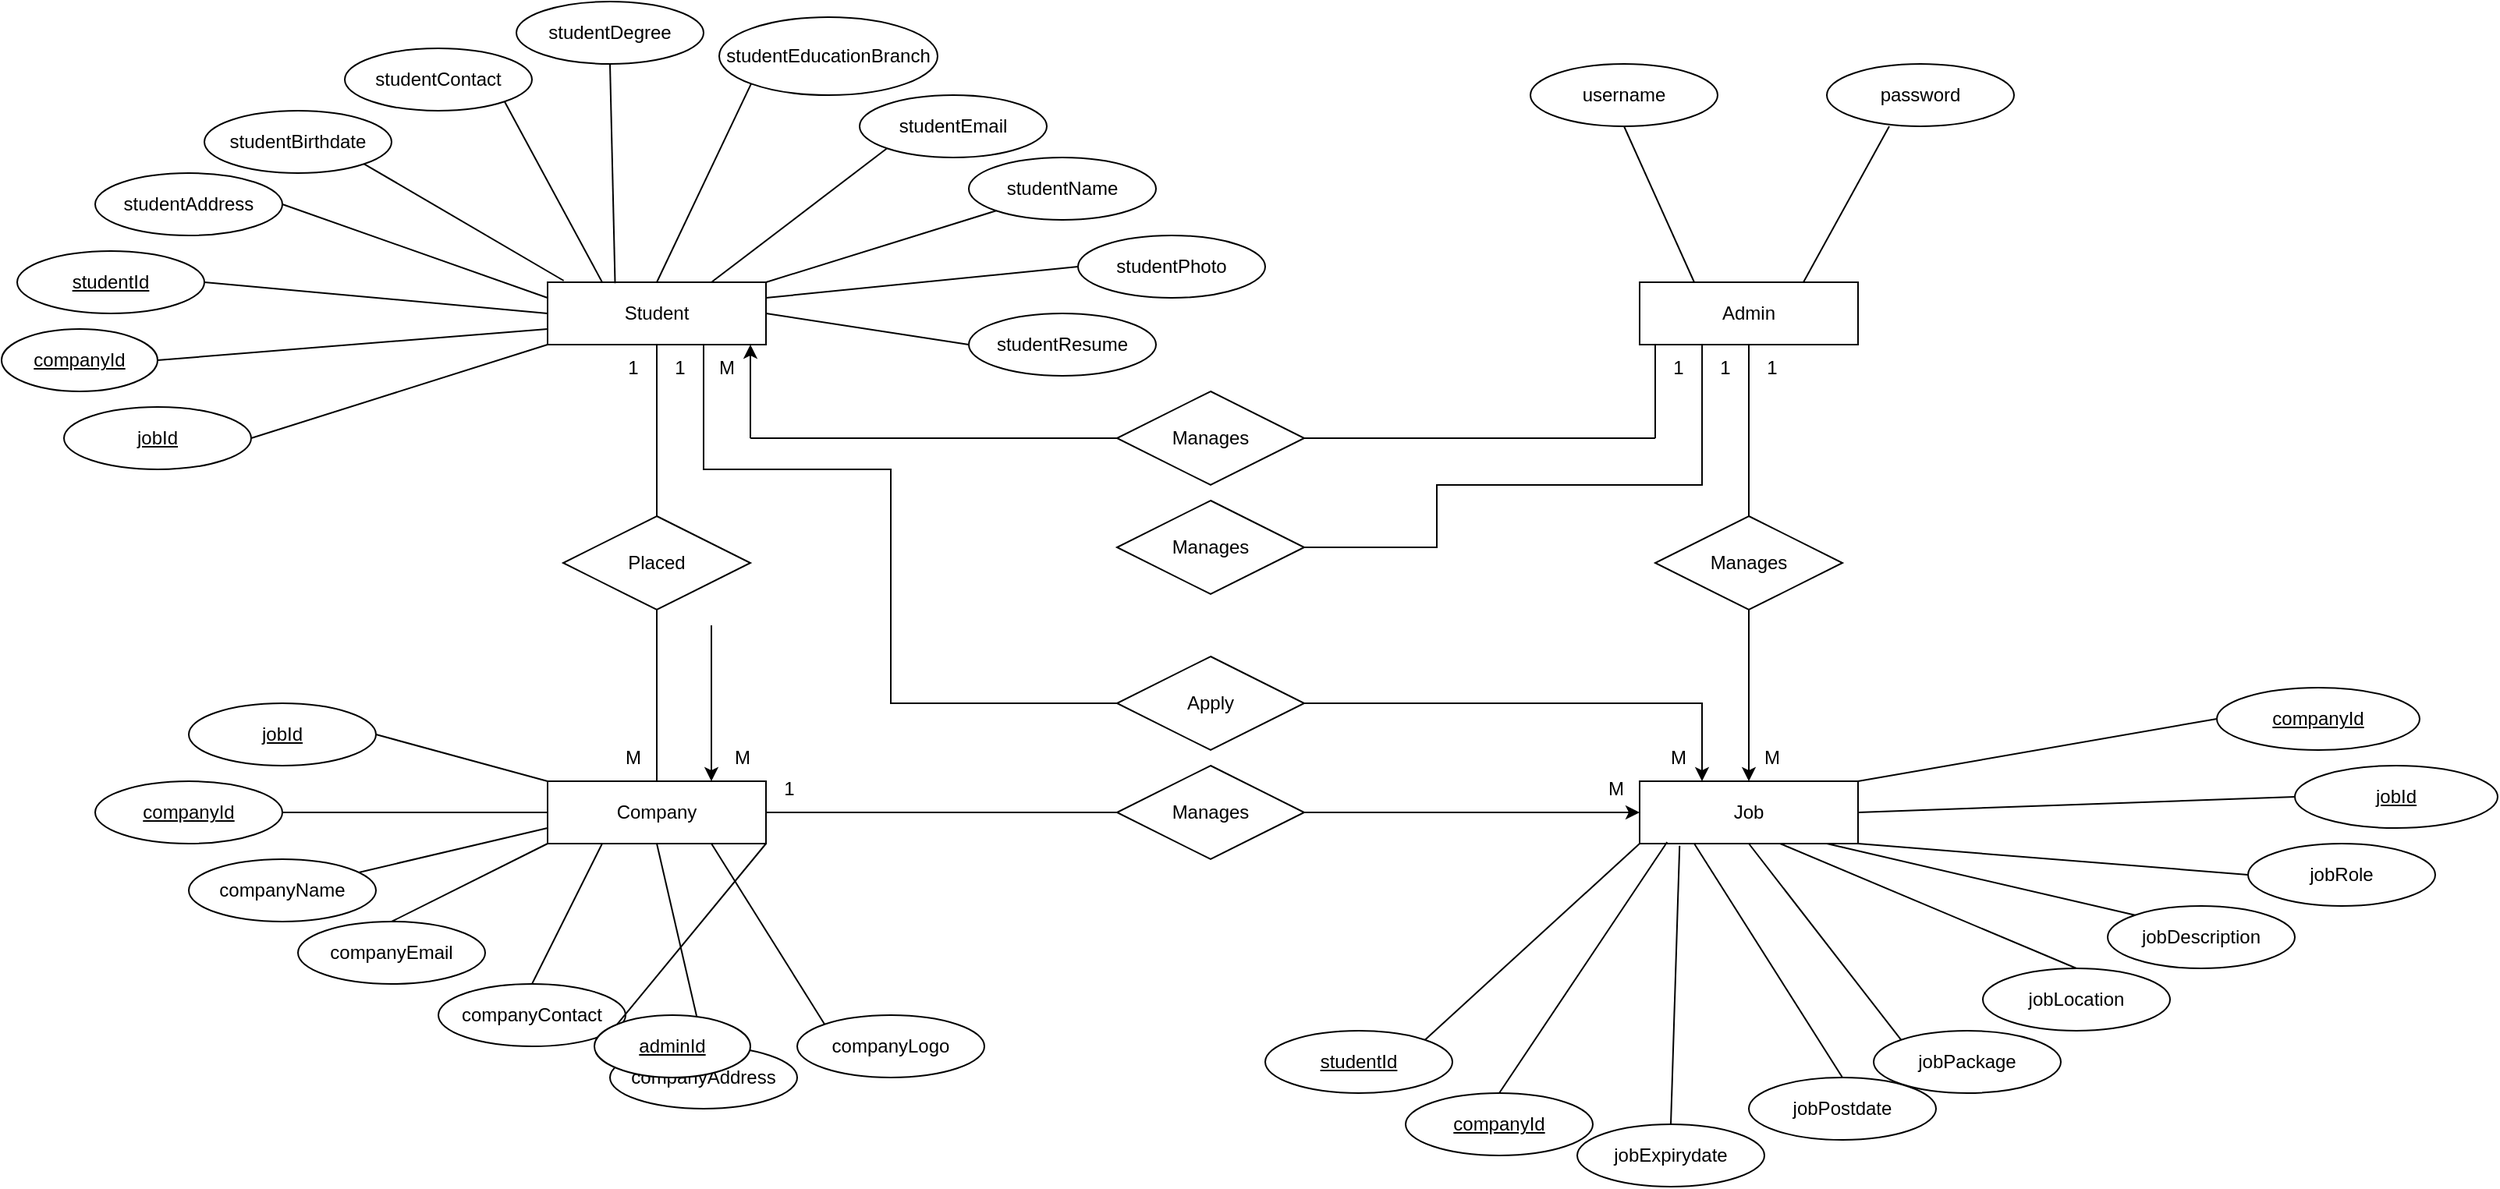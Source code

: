 <mxfile version="18.1.3" type="github">
  <diagram id="R2lEEEUBdFMjLlhIrx00" name="Page-1">
    <mxGraphModel dx="1228" dy="740" grid="1" gridSize="10" guides="1" tooltips="1" connect="1" arrows="1" fold="1" page="1" pageScale="1" pageWidth="850" pageHeight="1100" math="0" shadow="0" extFonts="Permanent Marker^https://fonts.googleapis.com/css?family=Permanent+Marker">
      <root>
        <mxCell id="0" />
        <mxCell id="1" parent="0" />
        <mxCell id="Cz0Fd0L8Cuyesp5xmP6k-1" value="Student" style="rounded=0;whiteSpace=wrap;html=1;" parent="1" vertex="1">
          <mxGeometry x="60" y="200" width="140" height="40" as="geometry" />
        </mxCell>
        <mxCell id="Cz0Fd0L8Cuyesp5xmP6k-5" value="studentName" style="ellipse;whiteSpace=wrap;html=1;" parent="1" vertex="1">
          <mxGeometry x="330" y="120" width="120" height="40" as="geometry" />
        </mxCell>
        <mxCell id="Cz0Fd0L8Cuyesp5xmP6k-6" value="studentEmail" style="ellipse;whiteSpace=wrap;html=1;" parent="1" vertex="1">
          <mxGeometry x="260" y="80" width="120" height="40" as="geometry" />
        </mxCell>
        <mxCell id="Cz0Fd0L8Cuyesp5xmP6k-7" value="studentEducationBranch" style="ellipse;whiteSpace=wrap;html=1;" parent="1" vertex="1">
          <mxGeometry x="170" y="30" width="140" height="50" as="geometry" />
        </mxCell>
        <mxCell id="Cz0Fd0L8Cuyesp5xmP6k-8" value="studentDegree" style="ellipse;whiteSpace=wrap;html=1;" parent="1" vertex="1">
          <mxGeometry x="40" y="20" width="120" height="40" as="geometry" />
        </mxCell>
        <mxCell id="Cz0Fd0L8Cuyesp5xmP6k-9" value="studentContact" style="ellipse;whiteSpace=wrap;html=1;" parent="1" vertex="1">
          <mxGeometry x="-70" y="50" width="120" height="40" as="geometry" />
        </mxCell>
        <mxCell id="Cz0Fd0L8Cuyesp5xmP6k-10" value="studentBirthdate" style="ellipse;whiteSpace=wrap;html=1;" parent="1" vertex="1">
          <mxGeometry x="-160" y="90" width="120" height="40" as="geometry" />
        </mxCell>
        <mxCell id="Cz0Fd0L8Cuyesp5xmP6k-11" value="studentAddress" style="ellipse;whiteSpace=wrap;html=1;" parent="1" vertex="1">
          <mxGeometry x="-230" y="130" width="120" height="40" as="geometry" />
        </mxCell>
        <mxCell id="Cz0Fd0L8Cuyesp5xmP6k-13" value="" style="endArrow=none;html=1;rounded=0;entryX=0.5;entryY=1;entryDx=0;entryDy=0;exitX=0.309;exitY=0.015;exitDx=0;exitDy=0;exitPerimeter=0;" parent="1" source="Cz0Fd0L8Cuyesp5xmP6k-1" target="Cz0Fd0L8Cuyesp5xmP6k-8" edge="1">
          <mxGeometry width="50" height="50" relative="1" as="geometry">
            <mxPoint x="190" y="170" as="sourcePoint" />
            <mxPoint x="240" y="120" as="targetPoint" />
          </mxGeometry>
        </mxCell>
        <mxCell id="Cz0Fd0L8Cuyesp5xmP6k-14" value="" style="endArrow=none;html=1;rounded=0;entryX=0;entryY=1;entryDx=0;entryDy=0;exitX=0.5;exitY=0;exitDx=0;exitDy=0;" parent="1" source="Cz0Fd0L8Cuyesp5xmP6k-1" target="Cz0Fd0L8Cuyesp5xmP6k-7" edge="1">
          <mxGeometry width="50" height="50" relative="1" as="geometry">
            <mxPoint x="200" y="180" as="sourcePoint" />
            <mxPoint x="220" y="130" as="targetPoint" />
          </mxGeometry>
        </mxCell>
        <mxCell id="Cz0Fd0L8Cuyesp5xmP6k-15" value="" style="endArrow=none;html=1;rounded=0;entryX=0;entryY=1;entryDx=0;entryDy=0;exitX=0.75;exitY=0;exitDx=0;exitDy=0;" parent="1" source="Cz0Fd0L8Cuyesp5xmP6k-1" target="Cz0Fd0L8Cuyesp5xmP6k-6" edge="1">
          <mxGeometry width="50" height="50" relative="1" as="geometry">
            <mxPoint x="210" y="190" as="sourcePoint" />
            <mxPoint x="260" y="140" as="targetPoint" />
          </mxGeometry>
        </mxCell>
        <mxCell id="Cz0Fd0L8Cuyesp5xmP6k-16" value="" style="endArrow=none;html=1;rounded=0;entryX=1;entryY=0.5;entryDx=0;entryDy=0;exitX=0;exitY=0.75;exitDx=0;exitDy=0;" parent="1" source="Cz0Fd0L8Cuyesp5xmP6k-1" edge="1">
          <mxGeometry width="50" height="50" relative="1" as="geometry">
            <mxPoint x="220" y="200" as="sourcePoint" />
            <mxPoint x="-190" y="250" as="targetPoint" />
          </mxGeometry>
        </mxCell>
        <mxCell id="Cz0Fd0L8Cuyesp5xmP6k-18" value="" style="endArrow=none;html=1;rounded=0;entryX=1;entryY=0.5;entryDx=0;entryDy=0;exitX=0;exitY=0.5;exitDx=0;exitDy=0;" parent="1" source="Cz0Fd0L8Cuyesp5xmP6k-1" edge="1">
          <mxGeometry width="50" height="50" relative="1" as="geometry">
            <mxPoint x="240" y="220" as="sourcePoint" />
            <mxPoint x="-160" y="200" as="targetPoint" />
          </mxGeometry>
        </mxCell>
        <mxCell id="Cz0Fd0L8Cuyesp5xmP6k-19" value="" style="endArrow=none;html=1;rounded=0;entryX=0;entryY=1;entryDx=0;entryDy=0;exitX=1;exitY=0;exitDx=0;exitDy=0;exitPerimeter=0;" parent="1" source="Cz0Fd0L8Cuyesp5xmP6k-1" target="Cz0Fd0L8Cuyesp5xmP6k-5" edge="1">
          <mxGeometry width="50" height="50" relative="1" as="geometry">
            <mxPoint x="250" y="230" as="sourcePoint" />
            <mxPoint x="300" y="180" as="targetPoint" />
          </mxGeometry>
        </mxCell>
        <mxCell id="Cz0Fd0L8Cuyesp5xmP6k-20" value="" style="endArrow=none;html=1;rounded=0;entryX=1;entryY=0.5;entryDx=0;entryDy=0;exitX=0;exitY=0.25;exitDx=0;exitDy=0;" parent="1" source="Cz0Fd0L8Cuyesp5xmP6k-1" target="Cz0Fd0L8Cuyesp5xmP6k-11" edge="1">
          <mxGeometry width="50" height="50" relative="1" as="geometry">
            <mxPoint x="260" y="240" as="sourcePoint" />
            <mxPoint x="310" y="190" as="targetPoint" />
          </mxGeometry>
        </mxCell>
        <mxCell id="Cz0Fd0L8Cuyesp5xmP6k-21" value="" style="endArrow=none;html=1;rounded=0;entryX=1;entryY=1;entryDx=0;entryDy=0;exitX=0.074;exitY=-0.025;exitDx=0;exitDy=0;exitPerimeter=0;" parent="1" source="Cz0Fd0L8Cuyesp5xmP6k-1" target="Cz0Fd0L8Cuyesp5xmP6k-10" edge="1">
          <mxGeometry width="50" height="50" relative="1" as="geometry">
            <mxPoint x="270" y="250" as="sourcePoint" />
            <mxPoint x="320" y="200" as="targetPoint" />
          </mxGeometry>
        </mxCell>
        <mxCell id="Cz0Fd0L8Cuyesp5xmP6k-22" value="" style="endArrow=none;html=1;rounded=0;entryX=1;entryY=1;entryDx=0;entryDy=0;exitX=0.25;exitY=0;exitDx=0;exitDy=0;" parent="1" source="Cz0Fd0L8Cuyesp5xmP6k-1" target="Cz0Fd0L8Cuyesp5xmP6k-9" edge="1">
          <mxGeometry width="50" height="50" relative="1" as="geometry">
            <mxPoint x="280" y="260" as="sourcePoint" />
            <mxPoint x="330" y="210" as="targetPoint" />
          </mxGeometry>
        </mxCell>
        <mxCell id="Cz0Fd0L8Cuyesp5xmP6k-23" value="studentId" style="ellipse;whiteSpace=wrap;html=1;align=center;fontStyle=4;" parent="1" vertex="1">
          <mxGeometry x="-280" y="180" width="120" height="40" as="geometry" />
        </mxCell>
        <mxCell id="Cz0Fd0L8Cuyesp5xmP6k-24" value="studentResume" style="ellipse;whiteSpace=wrap;html=1;" parent="1" vertex="1">
          <mxGeometry x="330" y="220" width="120" height="40" as="geometry" />
        </mxCell>
        <mxCell id="Cz0Fd0L8Cuyesp5xmP6k-25" value="studentPhoto" style="ellipse;whiteSpace=wrap;html=1;" parent="1" vertex="1">
          <mxGeometry x="400" y="170" width="120" height="40" as="geometry" />
        </mxCell>
        <mxCell id="Cz0Fd0L8Cuyesp5xmP6k-26" value="" style="endArrow=none;html=1;rounded=0;exitX=1;exitY=0.5;exitDx=0;exitDy=0;entryX=0;entryY=0.5;entryDx=0;entryDy=0;" parent="1" source="Cz0Fd0L8Cuyesp5xmP6k-1" target="Cz0Fd0L8Cuyesp5xmP6k-24" edge="1">
          <mxGeometry width="50" height="50" relative="1" as="geometry">
            <mxPoint x="190" y="170" as="sourcePoint" />
            <mxPoint x="320" y="230" as="targetPoint" />
          </mxGeometry>
        </mxCell>
        <mxCell id="Cz0Fd0L8Cuyesp5xmP6k-27" value="" style="endArrow=none;html=1;rounded=0;entryX=0;entryY=0.5;entryDx=0;entryDy=0;exitX=1;exitY=0.25;exitDx=0;exitDy=0;" parent="1" source="Cz0Fd0L8Cuyesp5xmP6k-1" target="Cz0Fd0L8Cuyesp5xmP6k-25" edge="1">
          <mxGeometry width="50" height="50" relative="1" as="geometry">
            <mxPoint x="200" y="180" as="sourcePoint" />
            <mxPoint x="250" y="130" as="targetPoint" />
          </mxGeometry>
        </mxCell>
        <mxCell id="Cz0Fd0L8Cuyesp5xmP6k-28" value="companyId" style="ellipse;whiteSpace=wrap;html=1;align=center;fontStyle=4;" parent="1" vertex="1">
          <mxGeometry x="-290" y="230" width="100" height="40" as="geometry" />
        </mxCell>
        <mxCell id="Cz0Fd0L8Cuyesp5xmP6k-51" value="Company" style="rounded=0;whiteSpace=wrap;html=1;" parent="1" vertex="1">
          <mxGeometry x="60" y="520" width="140" height="40" as="geometry" />
        </mxCell>
        <mxCell id="Cz0Fd0L8Cuyesp5xmP6k-52" value="companyId" style="ellipse;whiteSpace=wrap;html=1;align=center;fontStyle=4;" parent="1" vertex="1">
          <mxGeometry x="-230" y="520" width="120" height="40" as="geometry" />
        </mxCell>
        <mxCell id="Cz0Fd0L8Cuyesp5xmP6k-54" value="companyName" style="ellipse;whiteSpace=wrap;html=1;" parent="1" vertex="1">
          <mxGeometry x="-170" y="570" width="120" height="40" as="geometry" />
        </mxCell>
        <mxCell id="Cz0Fd0L8Cuyesp5xmP6k-55" value="companyContact" style="ellipse;whiteSpace=wrap;html=1;" parent="1" vertex="1">
          <mxGeometry x="-10" y="650" width="120" height="40" as="geometry" />
        </mxCell>
        <mxCell id="Cz0Fd0L8Cuyesp5xmP6k-56" value="companyEmail" style="ellipse;whiteSpace=wrap;html=1;" parent="1" vertex="1">
          <mxGeometry x="-100" y="610" width="120" height="40" as="geometry" />
        </mxCell>
        <mxCell id="Cz0Fd0L8Cuyesp5xmP6k-57" value="companyAddress" style="ellipse;whiteSpace=wrap;html=1;" parent="1" vertex="1">
          <mxGeometry x="100" y="690" width="120" height="40" as="geometry" />
        </mxCell>
        <mxCell id="Cz0Fd0L8Cuyesp5xmP6k-58" value="companyLogo" style="ellipse;whiteSpace=wrap;html=1;" parent="1" vertex="1">
          <mxGeometry x="220" y="670" width="120" height="40" as="geometry" />
        </mxCell>
        <mxCell id="Cz0Fd0L8Cuyesp5xmP6k-59" value="" style="endArrow=none;html=1;rounded=0;entryX=0;entryY=0.5;entryDx=0;entryDy=0;" parent="1" target="Cz0Fd0L8Cuyesp5xmP6k-51" edge="1">
          <mxGeometry width="50" height="50" relative="1" as="geometry">
            <mxPoint x="-110" y="540" as="sourcePoint" />
            <mxPoint x="-60" y="490" as="targetPoint" />
          </mxGeometry>
        </mxCell>
        <mxCell id="Cz0Fd0L8Cuyesp5xmP6k-60" value="" style="endArrow=none;html=1;rounded=0;exitX=0;exitY=0.75;exitDx=0;exitDy=0;" parent="1" source="Cz0Fd0L8Cuyesp5xmP6k-51" target="Cz0Fd0L8Cuyesp5xmP6k-54" edge="1">
          <mxGeometry width="50" height="50" relative="1" as="geometry">
            <mxPoint x="200" y="470" as="sourcePoint" />
            <mxPoint x="250" y="420" as="targetPoint" />
          </mxGeometry>
        </mxCell>
        <mxCell id="Cz0Fd0L8Cuyesp5xmP6k-61" value="" style="endArrow=none;html=1;rounded=0;entryX=0;entryY=1;entryDx=0;entryDy=0;exitX=0.5;exitY=0;exitDx=0;exitDy=0;" parent="1" source="Cz0Fd0L8Cuyesp5xmP6k-56" target="Cz0Fd0L8Cuyesp5xmP6k-51" edge="1">
          <mxGeometry width="50" height="50" relative="1" as="geometry">
            <mxPoint x="210" y="480" as="sourcePoint" />
            <mxPoint x="260" y="430" as="targetPoint" />
          </mxGeometry>
        </mxCell>
        <mxCell id="Cz0Fd0L8Cuyesp5xmP6k-62" value="" style="endArrow=none;html=1;rounded=0;entryX=0.5;entryY=0;entryDx=0;entryDy=0;exitX=0.25;exitY=1;exitDx=0;exitDy=0;" parent="1" source="Cz0Fd0L8Cuyesp5xmP6k-51" target="Cz0Fd0L8Cuyesp5xmP6k-55" edge="1">
          <mxGeometry width="50" height="50" relative="1" as="geometry">
            <mxPoint x="220" y="490" as="sourcePoint" />
            <mxPoint x="270" y="440" as="targetPoint" />
          </mxGeometry>
        </mxCell>
        <mxCell id="Cz0Fd0L8Cuyesp5xmP6k-63" value="" style="endArrow=none;html=1;rounded=0;entryX=0.5;entryY=1;entryDx=0;entryDy=0;exitX=0.5;exitY=0;exitDx=0;exitDy=0;" parent="1" source="Cz0Fd0L8Cuyesp5xmP6k-57" target="Cz0Fd0L8Cuyesp5xmP6k-51" edge="1">
          <mxGeometry width="50" height="50" relative="1" as="geometry">
            <mxPoint x="230" y="500" as="sourcePoint" />
            <mxPoint x="280" y="450" as="targetPoint" />
          </mxGeometry>
        </mxCell>
        <mxCell id="Cz0Fd0L8Cuyesp5xmP6k-64" value="" style="endArrow=none;html=1;rounded=0;entryX=0.75;entryY=1;entryDx=0;entryDy=0;exitX=0;exitY=0;exitDx=0;exitDy=0;" parent="1" source="Cz0Fd0L8Cuyesp5xmP6k-58" target="Cz0Fd0L8Cuyesp5xmP6k-51" edge="1">
          <mxGeometry width="50" height="50" relative="1" as="geometry">
            <mxPoint x="240" y="510" as="sourcePoint" />
            <mxPoint x="290" y="460" as="targetPoint" />
          </mxGeometry>
        </mxCell>
        <mxCell id="Cz0Fd0L8Cuyesp5xmP6k-65" value="" style="endArrow=none;html=1;rounded=0;entryX=0;entryY=0;entryDx=0;entryDy=0;exitX=1;exitY=1;exitDx=0;exitDy=0;" parent="1" source="Cz0Fd0L8Cuyesp5xmP6k-51" target="Cz0Fd0L8Cuyesp5xmP6k-66" edge="1">
          <mxGeometry width="50" height="50" relative="1" as="geometry">
            <mxPoint x="250" y="520" as="sourcePoint" />
            <mxPoint x="300" y="470" as="targetPoint" />
          </mxGeometry>
        </mxCell>
        <mxCell id="Cz0Fd0L8Cuyesp5xmP6k-66" value="adminId" style="ellipse;whiteSpace=wrap;html=1;align=center;fontStyle=4;" parent="1" vertex="1">
          <mxGeometry x="90" y="670" width="100" height="40" as="geometry" />
        </mxCell>
        <mxCell id="Cz0Fd0L8Cuyesp5xmP6k-69" value="Job" style="rounded=0;whiteSpace=wrap;html=1;" parent="1" vertex="1">
          <mxGeometry x="760" y="520" width="140" height="40" as="geometry" />
        </mxCell>
        <mxCell id="Cz0Fd0L8Cuyesp5xmP6k-70" value="jobRole" style="ellipse;whiteSpace=wrap;html=1;" parent="1" vertex="1">
          <mxGeometry x="1150" y="560" width="120" height="40" as="geometry" />
        </mxCell>
        <mxCell id="Cz0Fd0L8Cuyesp5xmP6k-71" value="jobLocation" style="ellipse;whiteSpace=wrap;html=1;" parent="1" vertex="1">
          <mxGeometry x="980" y="640" width="120" height="40" as="geometry" />
        </mxCell>
        <mxCell id="Cz0Fd0L8Cuyesp5xmP6k-72" value="jobPackage" style="ellipse;whiteSpace=wrap;html=1;" parent="1" vertex="1">
          <mxGeometry x="910" y="680" width="120" height="40" as="geometry" />
        </mxCell>
        <mxCell id="Cz0Fd0L8Cuyesp5xmP6k-73" value="jobPostdate" style="ellipse;whiteSpace=wrap;html=1;" parent="1" vertex="1">
          <mxGeometry x="830" y="710" width="120" height="40" as="geometry" />
        </mxCell>
        <mxCell id="Cz0Fd0L8Cuyesp5xmP6k-74" value="jobDescription" style="ellipse;whiteSpace=wrap;html=1;" parent="1" vertex="1">
          <mxGeometry x="1060" y="600" width="120" height="40" as="geometry" />
        </mxCell>
        <mxCell id="Cz0Fd0L8Cuyesp5xmP6k-75" value="jobExpirydate" style="ellipse;whiteSpace=wrap;html=1;" parent="1" vertex="1">
          <mxGeometry x="720" y="740" width="120" height="40" as="geometry" />
        </mxCell>
        <mxCell id="Cz0Fd0L8Cuyesp5xmP6k-77" value="jobId" style="ellipse;whiteSpace=wrap;html=1;align=center;fontStyle=4;" parent="1" vertex="1">
          <mxGeometry x="1180" y="510" width="130" height="40" as="geometry" />
        </mxCell>
        <mxCell id="Cz0Fd0L8Cuyesp5xmP6k-78" value="" style="endArrow=none;html=1;rounded=0;entryX=1;entryY=0.5;entryDx=0;entryDy=0;exitX=0;exitY=0.5;exitDx=0;exitDy=0;" parent="1" source="Cz0Fd0L8Cuyesp5xmP6k-77" target="Cz0Fd0L8Cuyesp5xmP6k-69" edge="1">
          <mxGeometry width="50" height="50" relative="1" as="geometry">
            <mxPoint x="970" y="590" as="sourcePoint" />
            <mxPoint x="990" y="520" as="targetPoint" />
          </mxGeometry>
        </mxCell>
        <mxCell id="Cz0Fd0L8Cuyesp5xmP6k-79" value="" style="endArrow=none;html=1;rounded=0;entryX=1;entryY=1;entryDx=0;entryDy=0;exitX=0;exitY=0.5;exitDx=0;exitDy=0;" parent="1" source="Cz0Fd0L8Cuyesp5xmP6k-70" target="Cz0Fd0L8Cuyesp5xmP6k-69" edge="1">
          <mxGeometry width="50" height="50" relative="1" as="geometry">
            <mxPoint x="980" y="600" as="sourcePoint" />
            <mxPoint x="1000" y="530" as="targetPoint" />
          </mxGeometry>
        </mxCell>
        <mxCell id="Cz0Fd0L8Cuyesp5xmP6k-80" value="" style="endArrow=none;html=1;rounded=0;exitX=0;exitY=0;exitDx=0;exitDy=0;" parent="1" source="Cz0Fd0L8Cuyesp5xmP6k-74" edge="1">
          <mxGeometry width="50" height="50" relative="1" as="geometry">
            <mxPoint x="990" y="610" as="sourcePoint" />
            <mxPoint x="880" y="560" as="targetPoint" />
          </mxGeometry>
        </mxCell>
        <mxCell id="Cz0Fd0L8Cuyesp5xmP6k-81" value="" style="endArrow=none;html=1;rounded=0;exitX=0.5;exitY=0;exitDx=0;exitDy=0;" parent="1" source="Cz0Fd0L8Cuyesp5xmP6k-71" edge="1">
          <mxGeometry width="50" height="50" relative="1" as="geometry">
            <mxPoint x="1000" y="620" as="sourcePoint" />
            <mxPoint x="850" y="560" as="targetPoint" />
          </mxGeometry>
        </mxCell>
        <mxCell id="Cz0Fd0L8Cuyesp5xmP6k-82" value="" style="endArrow=none;html=1;rounded=0;entryX=0.5;entryY=1;entryDx=0;entryDy=0;exitX=0;exitY=0;exitDx=0;exitDy=0;" parent="1" source="Cz0Fd0L8Cuyesp5xmP6k-72" target="Cz0Fd0L8Cuyesp5xmP6k-69" edge="1">
          <mxGeometry width="50" height="50" relative="1" as="geometry">
            <mxPoint x="1010" y="630" as="sourcePoint" />
            <mxPoint x="1030" y="560" as="targetPoint" />
          </mxGeometry>
        </mxCell>
        <mxCell id="Cz0Fd0L8Cuyesp5xmP6k-83" value="" style="endArrow=none;html=1;rounded=0;entryX=0.25;entryY=1;entryDx=0;entryDy=0;exitX=0.5;exitY=0;exitDx=0;exitDy=0;" parent="1" source="Cz0Fd0L8Cuyesp5xmP6k-73" target="Cz0Fd0L8Cuyesp5xmP6k-69" edge="1">
          <mxGeometry width="50" height="50" relative="1" as="geometry">
            <mxPoint x="1020" y="640" as="sourcePoint" />
            <mxPoint x="1040" y="570" as="targetPoint" />
          </mxGeometry>
        </mxCell>
        <mxCell id="Cz0Fd0L8Cuyesp5xmP6k-84" value="" style="endArrow=none;html=1;rounded=0;entryX=0.183;entryY=1.035;entryDx=0;entryDy=0;entryPerimeter=0;exitX=0.5;exitY=0;exitDx=0;exitDy=0;" parent="1" source="Cz0Fd0L8Cuyesp5xmP6k-75" target="Cz0Fd0L8Cuyesp5xmP6k-69" edge="1">
          <mxGeometry width="50" height="50" relative="1" as="geometry">
            <mxPoint x="1030" y="650" as="sourcePoint" />
            <mxPoint x="1050" y="580" as="targetPoint" />
          </mxGeometry>
        </mxCell>
        <mxCell id="Cz0Fd0L8Cuyesp5xmP6k-85" value="companyId" style="ellipse;whiteSpace=wrap;html=1;align=center;fontStyle=4;" parent="1" vertex="1">
          <mxGeometry x="610" y="720" width="120" height="40" as="geometry" />
        </mxCell>
        <mxCell id="Cz0Fd0L8Cuyesp5xmP6k-87" value="studentId" style="ellipse;whiteSpace=wrap;html=1;align=center;fontStyle=4;" parent="1" vertex="1">
          <mxGeometry x="520" y="680" width="120" height="40" as="geometry" />
        </mxCell>
        <mxCell id="Cz0Fd0L8Cuyesp5xmP6k-90" value="" style="endArrow=none;html=1;rounded=0;entryX=0;entryY=1;entryDx=0;entryDy=0;exitX=1;exitY=0;exitDx=0;exitDy=0;" parent="1" source="Cz0Fd0L8Cuyesp5xmP6k-87" target="Cz0Fd0L8Cuyesp5xmP6k-69" edge="1">
          <mxGeometry width="50" height="50" relative="1" as="geometry">
            <mxPoint x="800" y="780" as="sourcePoint" />
            <mxPoint x="805.62" y="581.4" as="targetPoint" />
          </mxGeometry>
        </mxCell>
        <mxCell id="Cz0Fd0L8Cuyesp5xmP6k-91" value="" style="endArrow=none;html=1;rounded=0;entryX=0.126;entryY=0.975;entryDx=0;entryDy=0;entryPerimeter=0;exitX=0.5;exitY=0;exitDx=0;exitDy=0;" parent="1" source="Cz0Fd0L8Cuyesp5xmP6k-85" target="Cz0Fd0L8Cuyesp5xmP6k-69" edge="1">
          <mxGeometry width="50" height="50" relative="1" as="geometry">
            <mxPoint x="810" y="790" as="sourcePoint" />
            <mxPoint x="815.62" y="591.4" as="targetPoint" />
          </mxGeometry>
        </mxCell>
        <mxCell id="Cz0Fd0L8Cuyesp5xmP6k-93" value="Admin" style="rounded=0;whiteSpace=wrap;html=1;" parent="1" vertex="1">
          <mxGeometry x="760" y="200" width="140" height="40" as="geometry" />
        </mxCell>
        <mxCell id="Cz0Fd0L8Cuyesp5xmP6k-101" value="" style="endArrow=none;html=1;rounded=0;exitX=0.25;exitY=0;exitDx=0;exitDy=0;" parent="1" source="Cz0Fd0L8Cuyesp5xmP6k-93" edge="1">
          <mxGeometry width="50" height="50" relative="1" as="geometry">
            <mxPoint x="800" y="220" as="sourcePoint" />
            <mxPoint x="750" y="100" as="targetPoint" />
          </mxGeometry>
        </mxCell>
        <mxCell id="Cz0Fd0L8Cuyesp5xmP6k-103" value="" style="endArrow=none;html=1;rounded=0;exitX=0.75;exitY=0;exitDx=0;exitDy=0;" parent="1" source="Cz0Fd0L8Cuyesp5xmP6k-93" edge="1">
          <mxGeometry width="50" height="50" relative="1" as="geometry">
            <mxPoint x="850" y="220" as="sourcePoint" />
            <mxPoint x="920" y="100" as="targetPoint" />
          </mxGeometry>
        </mxCell>
        <mxCell id="Cz0Fd0L8Cuyesp5xmP6k-113" value="Placed" style="shape=rhombus;perimeter=rhombusPerimeter;whiteSpace=wrap;html=1;align=center;" parent="1" vertex="1">
          <mxGeometry x="70" y="350" width="120" height="60" as="geometry" />
        </mxCell>
        <mxCell id="Cz0Fd0L8Cuyesp5xmP6k-117" value="" style="endArrow=none;html=1;rounded=0;exitX=0.5;exitY=1;exitDx=0;exitDy=0;entryX=0.5;entryY=0;entryDx=0;entryDy=0;" parent="1" source="Cz0Fd0L8Cuyesp5xmP6k-1" target="Cz0Fd0L8Cuyesp5xmP6k-113" edge="1">
          <mxGeometry relative="1" as="geometry">
            <mxPoint x="320" y="380" as="sourcePoint" />
            <mxPoint x="480" y="380" as="targetPoint" />
          </mxGeometry>
        </mxCell>
        <mxCell id="Cz0Fd0L8Cuyesp5xmP6k-118" value="" style="endArrow=none;html=1;rounded=0;exitX=0.5;exitY=1;exitDx=0;exitDy=0;entryX=0.5;entryY=0;entryDx=0;entryDy=0;" parent="1" source="Cz0Fd0L8Cuyesp5xmP6k-113" target="Cz0Fd0L8Cuyesp5xmP6k-51" edge="1">
          <mxGeometry relative="1" as="geometry">
            <mxPoint x="140" y="250" as="sourcePoint" />
            <mxPoint x="140" y="360" as="targetPoint" />
          </mxGeometry>
        </mxCell>
        <mxCell id="Cz0Fd0L8Cuyesp5xmP6k-121" value="1" style="text;html=1;strokeColor=none;fillColor=none;align=center;verticalAlign=middle;whiteSpace=wrap;rounded=0;" parent="1" vertex="1">
          <mxGeometry x="100" y="240" width="30" height="30" as="geometry" />
        </mxCell>
        <mxCell id="Cz0Fd0L8Cuyesp5xmP6k-122" value="M" style="text;html=1;strokeColor=none;fillColor=none;align=center;verticalAlign=middle;whiteSpace=wrap;rounded=0;" parent="1" vertex="1">
          <mxGeometry x="100" y="490" width="30" height="30" as="geometry" />
        </mxCell>
        <mxCell id="Cz0Fd0L8Cuyesp5xmP6k-130" value="username" style="ellipse;whiteSpace=wrap;html=1;" parent="1" vertex="1">
          <mxGeometry x="690" y="60" width="120" height="40" as="geometry" />
        </mxCell>
        <mxCell id="Cz0Fd0L8Cuyesp5xmP6k-132" value="password" style="ellipse;whiteSpace=wrap;html=1;" parent="1" vertex="1">
          <mxGeometry x="880" y="60" width="120" height="40" as="geometry" />
        </mxCell>
        <mxCell id="Cz0Fd0L8Cuyesp5xmP6k-133" value="Manages" style="shape=rhombus;perimeter=rhombusPerimeter;whiteSpace=wrap;html=1;align=center;" parent="1" vertex="1">
          <mxGeometry x="425" y="340" width="120" height="60" as="geometry" />
        </mxCell>
        <mxCell id="Cz0Fd0L8Cuyesp5xmP6k-134" value="Manages" style="shape=rhombus;perimeter=rhombusPerimeter;whiteSpace=wrap;html=1;align=center;" parent="1" vertex="1">
          <mxGeometry x="425" y="270" width="120" height="60" as="geometry" />
        </mxCell>
        <mxCell id="Cz0Fd0L8Cuyesp5xmP6k-136" value="Manages" style="shape=rhombus;perimeter=rhombusPerimeter;whiteSpace=wrap;html=1;align=center;" parent="1" vertex="1">
          <mxGeometry x="770" y="350" width="120" height="60" as="geometry" />
        </mxCell>
        <mxCell id="Cz0Fd0L8Cuyesp5xmP6k-137" value="" style="endArrow=classic;html=1;rounded=0;entryX=1;entryY=0;entryDx=0;entryDy=0;" parent="1" target="Cz0Fd0L8Cuyesp5xmP6k-142" edge="1">
          <mxGeometry width="50" height="50" relative="1" as="geometry">
            <mxPoint x="190" y="300" as="sourcePoint" />
            <mxPoint x="560" y="360" as="targetPoint" />
          </mxGeometry>
        </mxCell>
        <mxCell id="Cz0Fd0L8Cuyesp5xmP6k-138" value="" style="endArrow=none;html=1;rounded=0;entryX=0;entryY=0.5;entryDx=0;entryDy=0;" parent="1" target="Cz0Fd0L8Cuyesp5xmP6k-134" edge="1">
          <mxGeometry width="50" height="50" relative="1" as="geometry">
            <mxPoint x="190" y="300" as="sourcePoint" />
            <mxPoint x="420" y="300" as="targetPoint" />
            <Array as="points">
              <mxPoint x="320" y="300" />
            </Array>
          </mxGeometry>
        </mxCell>
        <mxCell id="Cz0Fd0L8Cuyesp5xmP6k-139" value="" style="endArrow=none;html=1;rounded=0;entryX=1;entryY=0.5;entryDx=0;entryDy=0;" parent="1" target="Cz0Fd0L8Cuyesp5xmP6k-134" edge="1">
          <mxGeometry width="50" height="50" relative="1" as="geometry">
            <mxPoint x="660" y="300" as="sourcePoint" />
            <mxPoint x="435" y="310" as="targetPoint" />
            <Array as="points">
              <mxPoint x="770" y="300" />
            </Array>
          </mxGeometry>
        </mxCell>
        <mxCell id="Cz0Fd0L8Cuyesp5xmP6k-140" value="" style="endArrow=none;html=1;rounded=0;entryX=0;entryY=0;entryDx=0;entryDy=0;" parent="1" target="Cz0Fd0L8Cuyesp5xmP6k-141" edge="1">
          <mxGeometry width="50" height="50" relative="1" as="geometry">
            <mxPoint x="770" y="300" as="sourcePoint" />
            <mxPoint x="560" y="360" as="targetPoint" />
          </mxGeometry>
        </mxCell>
        <mxCell id="Cz0Fd0L8Cuyesp5xmP6k-141" value="1" style="text;html=1;strokeColor=none;fillColor=none;align=center;verticalAlign=middle;whiteSpace=wrap;rounded=0;" parent="1" vertex="1">
          <mxGeometry x="770" y="240" width="30" height="30" as="geometry" />
        </mxCell>
        <mxCell id="Cz0Fd0L8Cuyesp5xmP6k-142" value="M" style="text;html=1;strokeColor=none;fillColor=none;align=center;verticalAlign=middle;whiteSpace=wrap;rounded=0;" parent="1" vertex="1">
          <mxGeometry x="160" y="240" width="30" height="30" as="geometry" />
        </mxCell>
        <mxCell id="Cz0Fd0L8Cuyesp5xmP6k-143" value="" style="endArrow=classic;html=1;rounded=0;exitX=0.5;exitY=1;exitDx=0;exitDy=0;entryX=0.5;entryY=0;entryDx=0;entryDy=0;" parent="1" source="Cz0Fd0L8Cuyesp5xmP6k-136" target="Cz0Fd0L8Cuyesp5xmP6k-69" edge="1">
          <mxGeometry width="50" height="50" relative="1" as="geometry">
            <mxPoint x="510" y="410" as="sourcePoint" />
            <mxPoint x="560" y="360" as="targetPoint" />
          </mxGeometry>
        </mxCell>
        <mxCell id="Cz0Fd0L8Cuyesp5xmP6k-144" value="" style="endArrow=none;html=1;rounded=0;entryX=0.5;entryY=1;entryDx=0;entryDy=0;exitX=0.5;exitY=0;exitDx=0;exitDy=0;" parent="1" source="Cz0Fd0L8Cuyesp5xmP6k-136" target="Cz0Fd0L8Cuyesp5xmP6k-93" edge="1">
          <mxGeometry width="50" height="50" relative="1" as="geometry">
            <mxPoint x="510" y="410" as="sourcePoint" />
            <mxPoint x="560" y="360" as="targetPoint" />
          </mxGeometry>
        </mxCell>
        <mxCell id="Cz0Fd0L8Cuyesp5xmP6k-145" value="M" style="text;html=1;strokeColor=none;fillColor=none;align=center;verticalAlign=middle;whiteSpace=wrap;rounded=0;" parent="1" vertex="1">
          <mxGeometry x="830" y="490" width="30" height="30" as="geometry" />
        </mxCell>
        <mxCell id="Cz0Fd0L8Cuyesp5xmP6k-146" value="1" style="text;html=1;strokeColor=none;fillColor=none;align=center;verticalAlign=middle;whiteSpace=wrap;rounded=0;" parent="1" vertex="1">
          <mxGeometry x="830" y="240" width="30" height="30" as="geometry" />
        </mxCell>
        <mxCell id="Cz0Fd0L8Cuyesp5xmP6k-147" value="" style="endArrow=classic;html=1;rounded=0;entryX=0.75;entryY=0;entryDx=0;entryDy=0;" parent="1" target="Cz0Fd0L8Cuyesp5xmP6k-51" edge="1">
          <mxGeometry width="50" height="50" relative="1" as="geometry">
            <mxPoint x="165" y="420" as="sourcePoint" />
            <mxPoint x="560" y="360" as="targetPoint" />
          </mxGeometry>
        </mxCell>
        <mxCell id="Cz0Fd0L8Cuyesp5xmP6k-149" value="M" style="text;html=1;strokeColor=none;fillColor=none;align=center;verticalAlign=middle;whiteSpace=wrap;rounded=0;" parent="1" vertex="1">
          <mxGeometry x="170" y="490" width="30" height="30" as="geometry" />
        </mxCell>
        <mxCell id="Cz0Fd0L8Cuyesp5xmP6k-150" value="" style="endArrow=none;html=1;rounded=0;exitX=1;exitY=0.5;exitDx=0;exitDy=0;entryX=0.286;entryY=1;entryDx=0;entryDy=0;entryPerimeter=0;" parent="1" source="Cz0Fd0L8Cuyesp5xmP6k-133" target="Cz0Fd0L8Cuyesp5xmP6k-93" edge="1">
          <mxGeometry width="50" height="50" relative="1" as="geometry">
            <mxPoint x="510" y="410" as="sourcePoint" />
            <mxPoint x="800" y="250" as="targetPoint" />
            <Array as="points">
              <mxPoint x="630" y="370" />
              <mxPoint x="630" y="330" />
              <mxPoint x="800" y="330" />
            </Array>
          </mxGeometry>
        </mxCell>
        <mxCell id="Cz0Fd0L8Cuyesp5xmP6k-151" value="1" style="text;html=1;strokeColor=none;fillColor=none;align=center;verticalAlign=middle;whiteSpace=wrap;rounded=0;" parent="1" vertex="1">
          <mxGeometry x="800" y="240" width="30" height="30" as="geometry" />
        </mxCell>
        <mxCell id="Cz0Fd0L8Cuyesp5xmP6k-152" value="Apply" style="shape=rhombus;perimeter=rhombusPerimeter;whiteSpace=wrap;html=1;align=center;" parent="1" vertex="1">
          <mxGeometry x="425" y="440" width="120" height="60" as="geometry" />
        </mxCell>
        <mxCell id="Cz0Fd0L8Cuyesp5xmP6k-153" value="Manages" style="shape=rhombus;perimeter=rhombusPerimeter;whiteSpace=wrap;html=1;align=center;" parent="1" vertex="1">
          <mxGeometry x="425" y="510" width="120" height="60" as="geometry" />
        </mxCell>
        <mxCell id="Cz0Fd0L8Cuyesp5xmP6k-154" value="" style="endArrow=classic;html=1;rounded=0;entryX=0;entryY=0.5;entryDx=0;entryDy=0;exitX=1;exitY=0.5;exitDx=0;exitDy=0;" parent="1" source="Cz0Fd0L8Cuyesp5xmP6k-153" target="Cz0Fd0L8Cuyesp5xmP6k-69" edge="1">
          <mxGeometry width="50" height="50" relative="1" as="geometry">
            <mxPoint x="410" y="410" as="sourcePoint" />
            <mxPoint x="460" y="360" as="targetPoint" />
          </mxGeometry>
        </mxCell>
        <mxCell id="Cz0Fd0L8Cuyesp5xmP6k-155" value="" style="endArrow=none;html=1;rounded=0;exitX=1;exitY=0.5;exitDx=0;exitDy=0;entryX=0;entryY=0.5;entryDx=0;entryDy=0;" parent="1" source="Cz0Fd0L8Cuyesp5xmP6k-51" target="Cz0Fd0L8Cuyesp5xmP6k-153" edge="1">
          <mxGeometry width="50" height="50" relative="1" as="geometry">
            <mxPoint x="410" y="410" as="sourcePoint" />
            <mxPoint x="460" y="360" as="targetPoint" />
            <Array as="points" />
          </mxGeometry>
        </mxCell>
        <mxCell id="Cz0Fd0L8Cuyesp5xmP6k-156" value="1" style="text;html=1;strokeColor=none;fillColor=none;align=center;verticalAlign=middle;whiteSpace=wrap;rounded=0;" parent="1" vertex="1">
          <mxGeometry x="200" y="510" width="30" height="30" as="geometry" />
        </mxCell>
        <mxCell id="Cz0Fd0L8Cuyesp5xmP6k-157" value="M" style="text;html=1;strokeColor=none;fillColor=none;align=center;verticalAlign=middle;whiteSpace=wrap;rounded=0;" parent="1" vertex="1">
          <mxGeometry x="730" y="510" width="30" height="30" as="geometry" />
        </mxCell>
        <mxCell id="Cz0Fd0L8Cuyesp5xmP6k-158" value="" style="endArrow=none;html=1;rounded=0;exitX=0;exitY=0;exitDx=0;exitDy=0;entryX=0;entryY=0.5;entryDx=0;entryDy=0;" parent="1" source="Cz0Fd0L8Cuyesp5xmP6k-142" target="Cz0Fd0L8Cuyesp5xmP6k-152" edge="1">
          <mxGeometry width="50" height="50" relative="1" as="geometry">
            <mxPoint x="410" y="410" as="sourcePoint" />
            <mxPoint x="320" y="320" as="targetPoint" />
            <Array as="points">
              <mxPoint x="160" y="320" />
              <mxPoint x="280" y="320" />
              <mxPoint x="280" y="470" />
            </Array>
          </mxGeometry>
        </mxCell>
        <mxCell id="Cz0Fd0L8Cuyesp5xmP6k-160" value="1" style="text;html=1;strokeColor=none;fillColor=none;align=center;verticalAlign=middle;whiteSpace=wrap;rounded=0;" parent="1" vertex="1">
          <mxGeometry x="130" y="240" width="30" height="30" as="geometry" />
        </mxCell>
        <mxCell id="Cz0Fd0L8Cuyesp5xmP6k-161" value="" style="endArrow=classic;html=1;rounded=0;exitX=1;exitY=0.5;exitDx=0;exitDy=0;" parent="1" source="Cz0Fd0L8Cuyesp5xmP6k-152" edge="1">
          <mxGeometry width="50" height="50" relative="1" as="geometry">
            <mxPoint x="555" y="550" as="sourcePoint" />
            <mxPoint x="800" y="520" as="targetPoint" />
            <Array as="points">
              <mxPoint x="800" y="470" />
            </Array>
          </mxGeometry>
        </mxCell>
        <mxCell id="Cz0Fd0L8Cuyesp5xmP6k-162" value="M" style="text;html=1;strokeColor=none;fillColor=none;align=center;verticalAlign=middle;whiteSpace=wrap;rounded=0;" parent="1" vertex="1">
          <mxGeometry x="770" y="490" width="30" height="30" as="geometry" />
        </mxCell>
        <mxCell id="Cz0Fd0L8Cuyesp5xmP6k-163" value="jobId" style="ellipse;whiteSpace=wrap;html=1;align=center;fontStyle=4;" parent="1" vertex="1">
          <mxGeometry x="-250" y="280" width="120" height="40" as="geometry" />
        </mxCell>
        <mxCell id="Cz0Fd0L8Cuyesp5xmP6k-164" value="" style="endArrow=none;html=1;rounded=0;exitX=1;exitY=0.5;exitDx=0;exitDy=0;entryX=0;entryY=1;entryDx=0;entryDy=0;" parent="1" source="Cz0Fd0L8Cuyesp5xmP6k-163" target="Cz0Fd0L8Cuyesp5xmP6k-1" edge="1">
          <mxGeometry width="50" height="50" relative="1" as="geometry">
            <mxPoint x="100" y="410" as="sourcePoint" />
            <mxPoint x="150" y="360" as="targetPoint" />
          </mxGeometry>
        </mxCell>
        <mxCell id="Cz0Fd0L8Cuyesp5xmP6k-165" value="jobId" style="ellipse;whiteSpace=wrap;html=1;align=center;fontStyle=4;" parent="1" vertex="1">
          <mxGeometry x="-170" y="470" width="120" height="40" as="geometry" />
        </mxCell>
        <mxCell id="Cz0Fd0L8Cuyesp5xmP6k-166" value="" style="endArrow=none;html=1;rounded=0;exitX=1;exitY=0.5;exitDx=0;exitDy=0;entryX=0;entryY=0;entryDx=0;entryDy=0;" parent="1" source="Cz0Fd0L8Cuyesp5xmP6k-165" target="Cz0Fd0L8Cuyesp5xmP6k-51" edge="1">
          <mxGeometry width="50" height="50" relative="1" as="geometry">
            <mxPoint x="230" y="440" as="sourcePoint" />
            <mxPoint x="280" y="390" as="targetPoint" />
          </mxGeometry>
        </mxCell>
        <mxCell id="Cz0Fd0L8Cuyesp5xmP6k-167" value="companyId" style="ellipse;whiteSpace=wrap;html=1;align=center;fontStyle=4;" parent="1" vertex="1">
          <mxGeometry x="1130" y="460" width="130" height="40" as="geometry" />
        </mxCell>
        <mxCell id="Cz0Fd0L8Cuyesp5xmP6k-168" value="" style="endArrow=none;html=1;rounded=0;entryX=0;entryY=0.5;entryDx=0;entryDy=0;exitX=1;exitY=0;exitDx=0;exitDy=0;" parent="1" source="Cz0Fd0L8Cuyesp5xmP6k-69" target="Cz0Fd0L8Cuyesp5xmP6k-167" edge="1">
          <mxGeometry width="50" height="50" relative="1" as="geometry">
            <mxPoint x="960" y="620" as="sourcePoint" />
            <mxPoint x="1010" y="570" as="targetPoint" />
          </mxGeometry>
        </mxCell>
      </root>
    </mxGraphModel>
  </diagram>
</mxfile>
